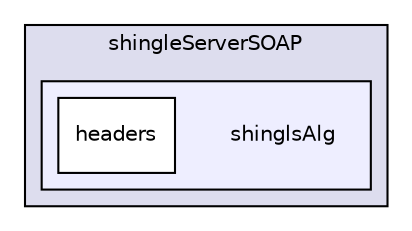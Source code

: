 digraph "C:/progging/repos/shingleServerSOAP/shinglsAlg" {
  compound=true
  node [ fontsize="10", fontname="Helvetica"];
  edge [ labelfontsize="10", labelfontname="Helvetica"];
  subgraph clusterdir_6a0046b6fbb35a4a79300c65df018710 {
    graph [ bgcolor="#ddddee", pencolor="black", label="shingleServerSOAP" fontname="Helvetica", fontsize="10", URL="dir_6a0046b6fbb35a4a79300c65df018710.html"]
  subgraph clusterdir_0734977073ea64b9100ac080f4b52be8 {
    graph [ bgcolor="#eeeeff", pencolor="black", label="" URL="dir_0734977073ea64b9100ac080f4b52be8.html"];
    dir_0734977073ea64b9100ac080f4b52be8 [shape=plaintext label="shinglsAlg"];
    dir_0491576c57e4ac206ccc46ddf61f728c [shape=box label="headers" color="black" fillcolor="white" style="filled" URL="dir_0491576c57e4ac206ccc46ddf61f728c.html"];
  }
  }
}
